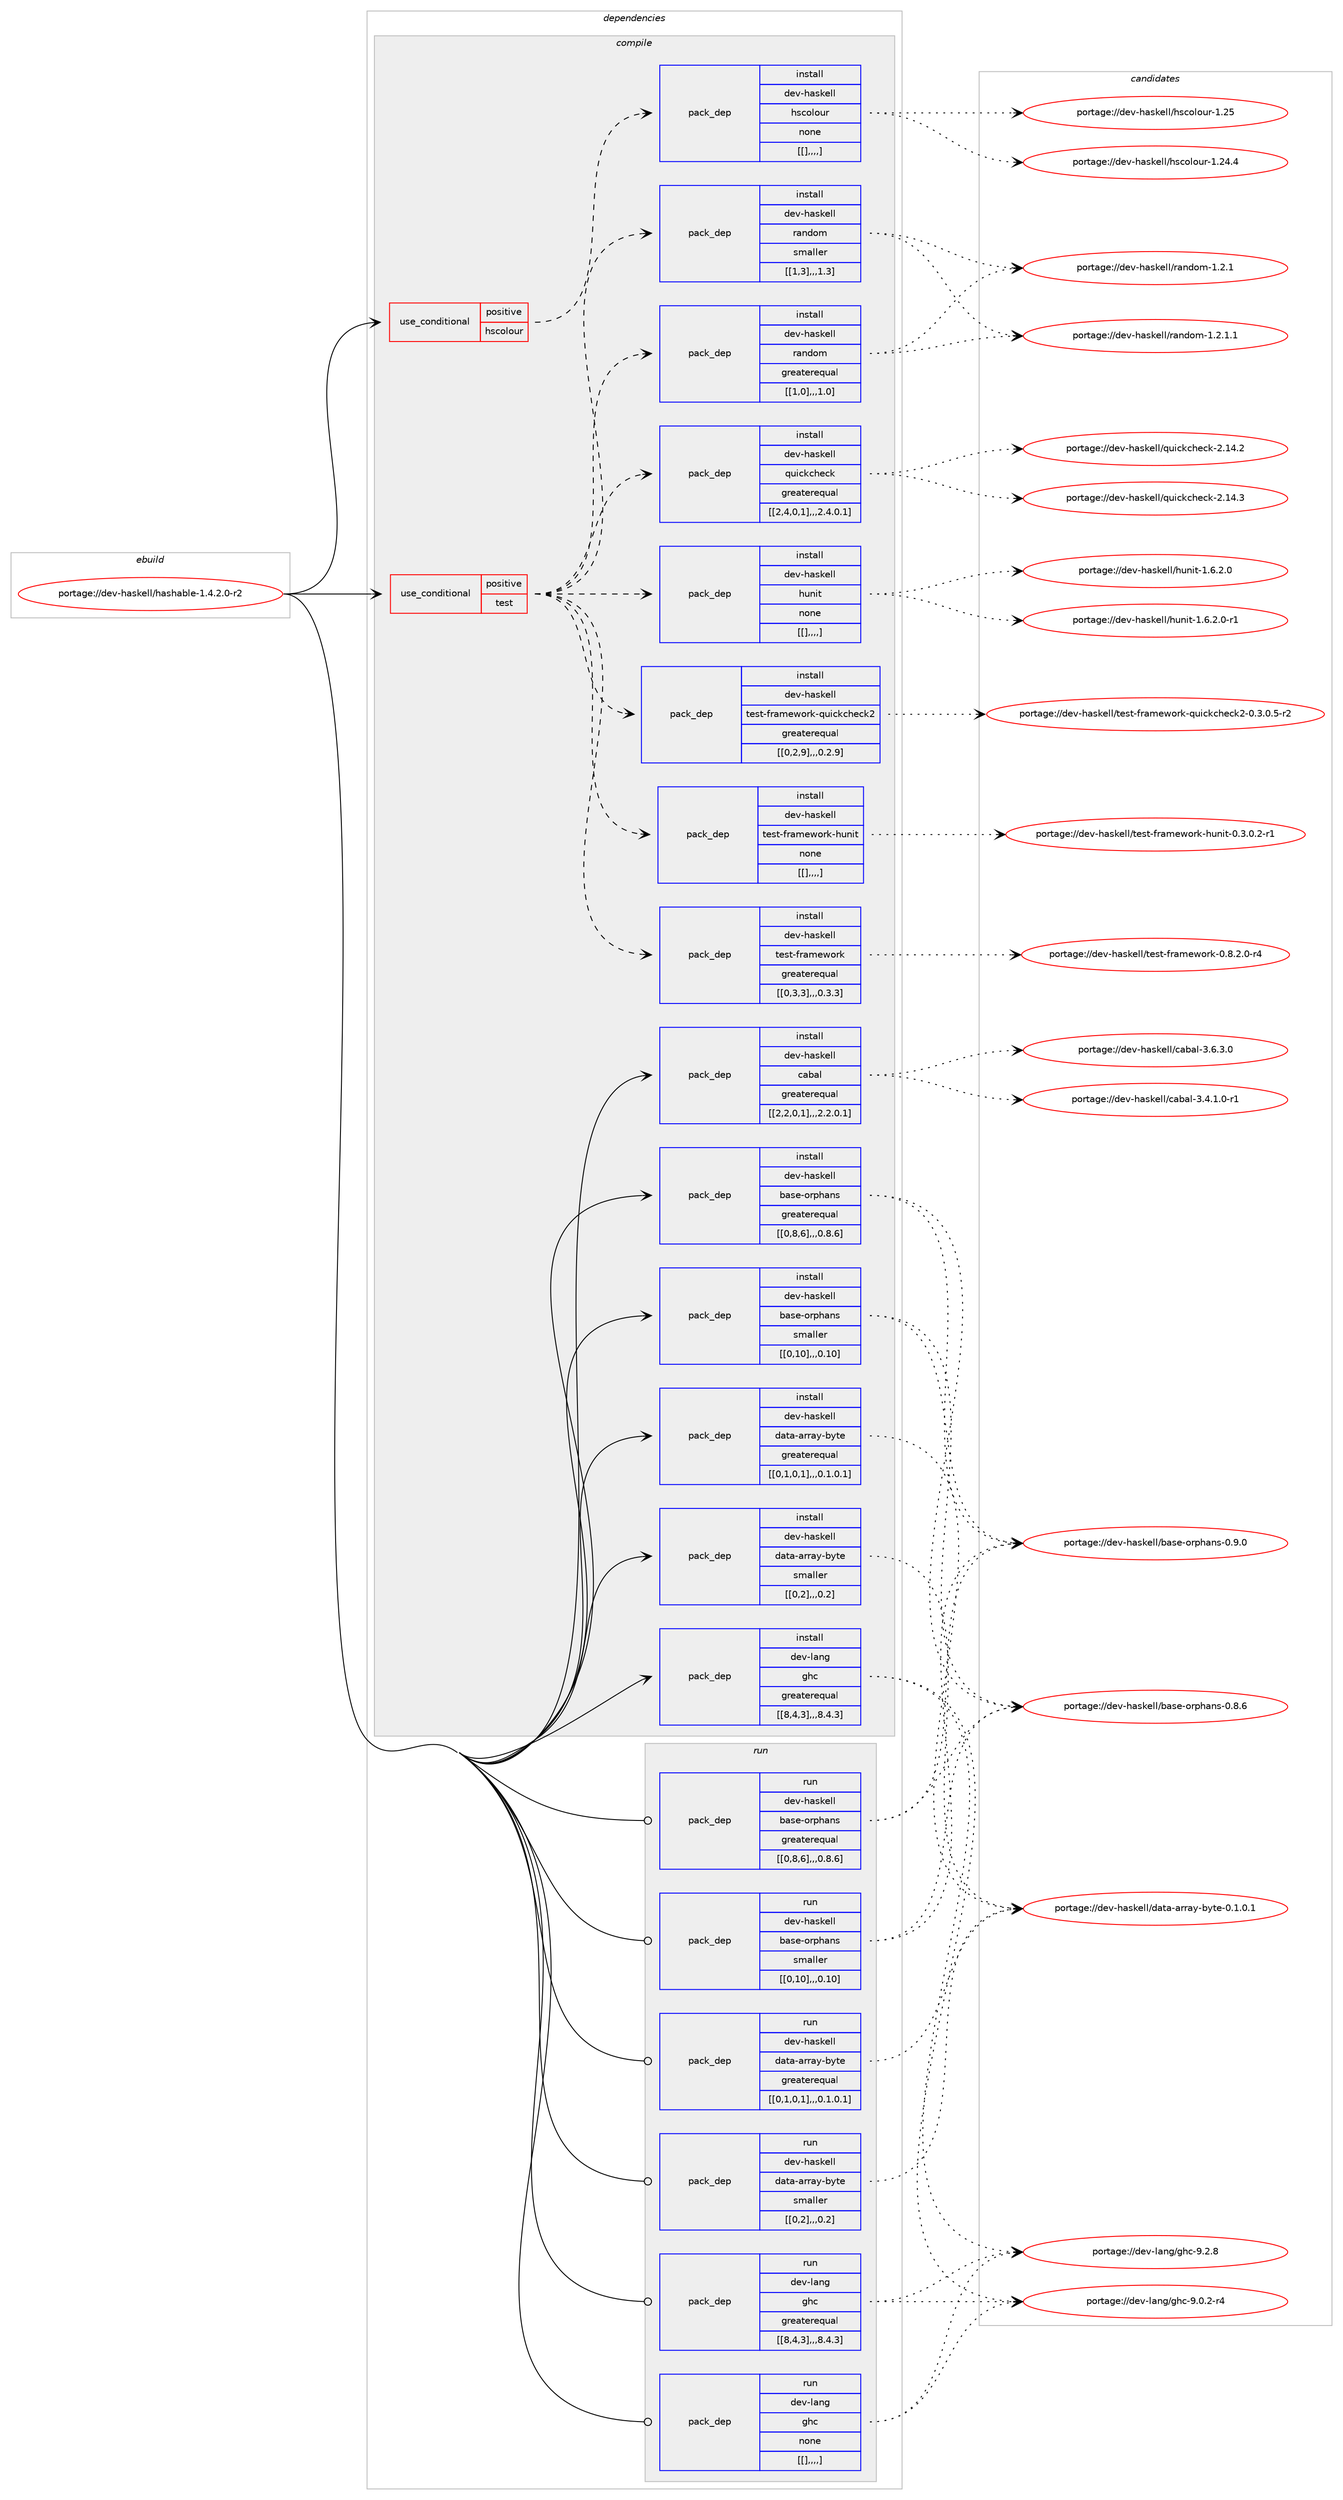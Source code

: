 digraph prolog {

# *************
# Graph options
# *************

newrank=true;
concentrate=true;
compound=true;
graph [rankdir=LR,fontname=Helvetica,fontsize=10,ranksep=1.5];#, ranksep=2.5, nodesep=0.2];
edge  [arrowhead=vee];
node  [fontname=Helvetica,fontsize=10];

# **********
# The ebuild
# **********

subgraph cluster_leftcol {
color=gray;
label=<<i>ebuild</i>>;
id [label="portage://dev-haskell/hashable-1.4.2.0-r2", color=red, width=4, href="../dev-haskell/hashable-1.4.2.0-r2.svg"];
}

# ****************
# The dependencies
# ****************

subgraph cluster_midcol {
color=gray;
label=<<i>dependencies</i>>;
subgraph cluster_compile {
fillcolor="#eeeeee";
style=filled;
label=<<i>compile</i>>;
subgraph cond20893 {
dependency81492 [label=<<TABLE BORDER="0" CELLBORDER="1" CELLSPACING="0" CELLPADDING="4"><TR><TD ROWSPAN="3" CELLPADDING="10">use_conditional</TD></TR><TR><TD>positive</TD></TR><TR><TD>hscolour</TD></TR></TABLE>>, shape=none, color=red];
subgraph pack59609 {
dependency81493 [label=<<TABLE BORDER="0" CELLBORDER="1" CELLSPACING="0" CELLPADDING="4" WIDTH="220"><TR><TD ROWSPAN="6" CELLPADDING="30">pack_dep</TD></TR><TR><TD WIDTH="110">install</TD></TR><TR><TD>dev-haskell</TD></TR><TR><TD>hscolour</TD></TR><TR><TD>none</TD></TR><TR><TD>[[],,,,]</TD></TR></TABLE>>, shape=none, color=blue];
}
dependency81492:e -> dependency81493:w [weight=20,style="dashed",arrowhead="vee"];
}
id:e -> dependency81492:w [weight=20,style="solid",arrowhead="vee"];
subgraph cond20894 {
dependency81494 [label=<<TABLE BORDER="0" CELLBORDER="1" CELLSPACING="0" CELLPADDING="4"><TR><TD ROWSPAN="3" CELLPADDING="10">use_conditional</TD></TR><TR><TD>positive</TD></TR><TR><TD>test</TD></TR></TABLE>>, shape=none, color=red];
subgraph pack59610 {
dependency81495 [label=<<TABLE BORDER="0" CELLBORDER="1" CELLSPACING="0" CELLPADDING="4" WIDTH="220"><TR><TD ROWSPAN="6" CELLPADDING="30">pack_dep</TD></TR><TR><TD WIDTH="110">install</TD></TR><TR><TD>dev-haskell</TD></TR><TR><TD>hunit</TD></TR><TR><TD>none</TD></TR><TR><TD>[[],,,,]</TD></TR></TABLE>>, shape=none, color=blue];
}
dependency81494:e -> dependency81495:w [weight=20,style="dashed",arrowhead="vee"];
subgraph pack59611 {
dependency81496 [label=<<TABLE BORDER="0" CELLBORDER="1" CELLSPACING="0" CELLPADDING="4" WIDTH="220"><TR><TD ROWSPAN="6" CELLPADDING="30">pack_dep</TD></TR><TR><TD WIDTH="110">install</TD></TR><TR><TD>dev-haskell</TD></TR><TR><TD>quickcheck</TD></TR><TR><TD>greaterequal</TD></TR><TR><TD>[[2,4,0,1],,,2.4.0.1]</TD></TR></TABLE>>, shape=none, color=blue];
}
dependency81494:e -> dependency81496:w [weight=20,style="dashed",arrowhead="vee"];
subgraph pack59612 {
dependency81497 [label=<<TABLE BORDER="0" CELLBORDER="1" CELLSPACING="0" CELLPADDING="4" WIDTH="220"><TR><TD ROWSPAN="6" CELLPADDING="30">pack_dep</TD></TR><TR><TD WIDTH="110">install</TD></TR><TR><TD>dev-haskell</TD></TR><TR><TD>random</TD></TR><TR><TD>greaterequal</TD></TR><TR><TD>[[1,0],,,1.0]</TD></TR></TABLE>>, shape=none, color=blue];
}
dependency81494:e -> dependency81497:w [weight=20,style="dashed",arrowhead="vee"];
subgraph pack59613 {
dependency81498 [label=<<TABLE BORDER="0" CELLBORDER="1" CELLSPACING="0" CELLPADDING="4" WIDTH="220"><TR><TD ROWSPAN="6" CELLPADDING="30">pack_dep</TD></TR><TR><TD WIDTH="110">install</TD></TR><TR><TD>dev-haskell</TD></TR><TR><TD>random</TD></TR><TR><TD>smaller</TD></TR><TR><TD>[[1,3],,,1.3]</TD></TR></TABLE>>, shape=none, color=blue];
}
dependency81494:e -> dependency81498:w [weight=20,style="dashed",arrowhead="vee"];
subgraph pack59614 {
dependency81499 [label=<<TABLE BORDER="0" CELLBORDER="1" CELLSPACING="0" CELLPADDING="4" WIDTH="220"><TR><TD ROWSPAN="6" CELLPADDING="30">pack_dep</TD></TR><TR><TD WIDTH="110">install</TD></TR><TR><TD>dev-haskell</TD></TR><TR><TD>test-framework</TD></TR><TR><TD>greaterequal</TD></TR><TR><TD>[[0,3,3],,,0.3.3]</TD></TR></TABLE>>, shape=none, color=blue];
}
dependency81494:e -> dependency81499:w [weight=20,style="dashed",arrowhead="vee"];
subgraph pack59615 {
dependency81500 [label=<<TABLE BORDER="0" CELLBORDER="1" CELLSPACING="0" CELLPADDING="4" WIDTH="220"><TR><TD ROWSPAN="6" CELLPADDING="30">pack_dep</TD></TR><TR><TD WIDTH="110">install</TD></TR><TR><TD>dev-haskell</TD></TR><TR><TD>test-framework-hunit</TD></TR><TR><TD>none</TD></TR><TR><TD>[[],,,,]</TD></TR></TABLE>>, shape=none, color=blue];
}
dependency81494:e -> dependency81500:w [weight=20,style="dashed",arrowhead="vee"];
subgraph pack59616 {
dependency81501 [label=<<TABLE BORDER="0" CELLBORDER="1" CELLSPACING="0" CELLPADDING="4" WIDTH="220"><TR><TD ROWSPAN="6" CELLPADDING="30">pack_dep</TD></TR><TR><TD WIDTH="110">install</TD></TR><TR><TD>dev-haskell</TD></TR><TR><TD>test-framework-quickcheck2</TD></TR><TR><TD>greaterequal</TD></TR><TR><TD>[[0,2,9],,,0.2.9]</TD></TR></TABLE>>, shape=none, color=blue];
}
dependency81494:e -> dependency81501:w [weight=20,style="dashed",arrowhead="vee"];
}
id:e -> dependency81494:w [weight=20,style="solid",arrowhead="vee"];
subgraph pack59617 {
dependency81502 [label=<<TABLE BORDER="0" CELLBORDER="1" CELLSPACING="0" CELLPADDING="4" WIDTH="220"><TR><TD ROWSPAN="6" CELLPADDING="30">pack_dep</TD></TR><TR><TD WIDTH="110">install</TD></TR><TR><TD>dev-haskell</TD></TR><TR><TD>base-orphans</TD></TR><TR><TD>greaterequal</TD></TR><TR><TD>[[0,8,6],,,0.8.6]</TD></TR></TABLE>>, shape=none, color=blue];
}
id:e -> dependency81502:w [weight=20,style="solid",arrowhead="vee"];
subgraph pack59618 {
dependency81503 [label=<<TABLE BORDER="0" CELLBORDER="1" CELLSPACING="0" CELLPADDING="4" WIDTH="220"><TR><TD ROWSPAN="6" CELLPADDING="30">pack_dep</TD></TR><TR><TD WIDTH="110">install</TD></TR><TR><TD>dev-haskell</TD></TR><TR><TD>base-orphans</TD></TR><TR><TD>smaller</TD></TR><TR><TD>[[0,10],,,0.10]</TD></TR></TABLE>>, shape=none, color=blue];
}
id:e -> dependency81503:w [weight=20,style="solid",arrowhead="vee"];
subgraph pack59619 {
dependency81504 [label=<<TABLE BORDER="0" CELLBORDER="1" CELLSPACING="0" CELLPADDING="4" WIDTH="220"><TR><TD ROWSPAN="6" CELLPADDING="30">pack_dep</TD></TR><TR><TD WIDTH="110">install</TD></TR><TR><TD>dev-haskell</TD></TR><TR><TD>cabal</TD></TR><TR><TD>greaterequal</TD></TR><TR><TD>[[2,2,0,1],,,2.2.0.1]</TD></TR></TABLE>>, shape=none, color=blue];
}
id:e -> dependency81504:w [weight=20,style="solid",arrowhead="vee"];
subgraph pack59620 {
dependency81505 [label=<<TABLE BORDER="0" CELLBORDER="1" CELLSPACING="0" CELLPADDING="4" WIDTH="220"><TR><TD ROWSPAN="6" CELLPADDING="30">pack_dep</TD></TR><TR><TD WIDTH="110">install</TD></TR><TR><TD>dev-haskell</TD></TR><TR><TD>data-array-byte</TD></TR><TR><TD>greaterequal</TD></TR><TR><TD>[[0,1,0,1],,,0.1.0.1]</TD></TR></TABLE>>, shape=none, color=blue];
}
id:e -> dependency81505:w [weight=20,style="solid",arrowhead="vee"];
subgraph pack59621 {
dependency81506 [label=<<TABLE BORDER="0" CELLBORDER="1" CELLSPACING="0" CELLPADDING="4" WIDTH="220"><TR><TD ROWSPAN="6" CELLPADDING="30">pack_dep</TD></TR><TR><TD WIDTH="110">install</TD></TR><TR><TD>dev-haskell</TD></TR><TR><TD>data-array-byte</TD></TR><TR><TD>smaller</TD></TR><TR><TD>[[0,2],,,0.2]</TD></TR></TABLE>>, shape=none, color=blue];
}
id:e -> dependency81506:w [weight=20,style="solid",arrowhead="vee"];
subgraph pack59622 {
dependency81507 [label=<<TABLE BORDER="0" CELLBORDER="1" CELLSPACING="0" CELLPADDING="4" WIDTH="220"><TR><TD ROWSPAN="6" CELLPADDING="30">pack_dep</TD></TR><TR><TD WIDTH="110">install</TD></TR><TR><TD>dev-lang</TD></TR><TR><TD>ghc</TD></TR><TR><TD>greaterequal</TD></TR><TR><TD>[[8,4,3],,,8.4.3]</TD></TR></TABLE>>, shape=none, color=blue];
}
id:e -> dependency81507:w [weight=20,style="solid",arrowhead="vee"];
}
subgraph cluster_compileandrun {
fillcolor="#eeeeee";
style=filled;
label=<<i>compile and run</i>>;
}
subgraph cluster_run {
fillcolor="#eeeeee";
style=filled;
label=<<i>run</i>>;
subgraph pack59623 {
dependency81508 [label=<<TABLE BORDER="0" CELLBORDER="1" CELLSPACING="0" CELLPADDING="4" WIDTH="220"><TR><TD ROWSPAN="6" CELLPADDING="30">pack_dep</TD></TR><TR><TD WIDTH="110">run</TD></TR><TR><TD>dev-haskell</TD></TR><TR><TD>base-orphans</TD></TR><TR><TD>greaterequal</TD></TR><TR><TD>[[0,8,6],,,0.8.6]</TD></TR></TABLE>>, shape=none, color=blue];
}
id:e -> dependency81508:w [weight=20,style="solid",arrowhead="odot"];
subgraph pack59624 {
dependency81509 [label=<<TABLE BORDER="0" CELLBORDER="1" CELLSPACING="0" CELLPADDING="4" WIDTH="220"><TR><TD ROWSPAN="6" CELLPADDING="30">pack_dep</TD></TR><TR><TD WIDTH="110">run</TD></TR><TR><TD>dev-haskell</TD></TR><TR><TD>base-orphans</TD></TR><TR><TD>smaller</TD></TR><TR><TD>[[0,10],,,0.10]</TD></TR></TABLE>>, shape=none, color=blue];
}
id:e -> dependency81509:w [weight=20,style="solid",arrowhead="odot"];
subgraph pack59625 {
dependency81510 [label=<<TABLE BORDER="0" CELLBORDER="1" CELLSPACING="0" CELLPADDING="4" WIDTH="220"><TR><TD ROWSPAN="6" CELLPADDING="30">pack_dep</TD></TR><TR><TD WIDTH="110">run</TD></TR><TR><TD>dev-haskell</TD></TR><TR><TD>data-array-byte</TD></TR><TR><TD>greaterequal</TD></TR><TR><TD>[[0,1,0,1],,,0.1.0.1]</TD></TR></TABLE>>, shape=none, color=blue];
}
id:e -> dependency81510:w [weight=20,style="solid",arrowhead="odot"];
subgraph pack59626 {
dependency81511 [label=<<TABLE BORDER="0" CELLBORDER="1" CELLSPACING="0" CELLPADDING="4" WIDTH="220"><TR><TD ROWSPAN="6" CELLPADDING="30">pack_dep</TD></TR><TR><TD WIDTH="110">run</TD></TR><TR><TD>dev-haskell</TD></TR><TR><TD>data-array-byte</TD></TR><TR><TD>smaller</TD></TR><TR><TD>[[0,2],,,0.2]</TD></TR></TABLE>>, shape=none, color=blue];
}
id:e -> dependency81511:w [weight=20,style="solid",arrowhead="odot"];
subgraph pack59627 {
dependency81512 [label=<<TABLE BORDER="0" CELLBORDER="1" CELLSPACING="0" CELLPADDING="4" WIDTH="220"><TR><TD ROWSPAN="6" CELLPADDING="30">pack_dep</TD></TR><TR><TD WIDTH="110">run</TD></TR><TR><TD>dev-lang</TD></TR><TR><TD>ghc</TD></TR><TR><TD>greaterequal</TD></TR><TR><TD>[[8,4,3],,,8.4.3]</TD></TR></TABLE>>, shape=none, color=blue];
}
id:e -> dependency81512:w [weight=20,style="solid",arrowhead="odot"];
subgraph pack59628 {
dependency81513 [label=<<TABLE BORDER="0" CELLBORDER="1" CELLSPACING="0" CELLPADDING="4" WIDTH="220"><TR><TD ROWSPAN="6" CELLPADDING="30">pack_dep</TD></TR><TR><TD WIDTH="110">run</TD></TR><TR><TD>dev-lang</TD></TR><TR><TD>ghc</TD></TR><TR><TD>none</TD></TR><TR><TD>[[],,,,]</TD></TR></TABLE>>, shape=none, color=blue];
}
id:e -> dependency81513:w [weight=20,style="solid",arrowhead="odot"];
}
}

# **************
# The candidates
# **************

subgraph cluster_choices {
rank=same;
color=gray;
label=<<i>candidates</i>>;

subgraph choice59609 {
color=black;
nodesep=1;
choice100101118451049711510710110810847104115991111081111171144549465053 [label="portage://dev-haskell/hscolour-1.25", color=red, width=4,href="../dev-haskell/hscolour-1.25.svg"];
choice1001011184510497115107101108108471041159911110811111711445494650524652 [label="portage://dev-haskell/hscolour-1.24.4", color=red, width=4,href="../dev-haskell/hscolour-1.24.4.svg"];
dependency81493:e -> choice100101118451049711510710110810847104115991111081111171144549465053:w [style=dotted,weight="100"];
dependency81493:e -> choice1001011184510497115107101108108471041159911110811111711445494650524652:w [style=dotted,weight="100"];
}
subgraph choice59610 {
color=black;
nodesep=1;
choice10010111845104971151071011081084710411711010511645494654465046484511449 [label="portage://dev-haskell/hunit-1.6.2.0-r1", color=red, width=4,href="../dev-haskell/hunit-1.6.2.0-r1.svg"];
choice1001011184510497115107101108108471041171101051164549465446504648 [label="portage://dev-haskell/hunit-1.6.2.0", color=red, width=4,href="../dev-haskell/hunit-1.6.2.0.svg"];
dependency81495:e -> choice10010111845104971151071011081084710411711010511645494654465046484511449:w [style=dotted,weight="100"];
dependency81495:e -> choice1001011184510497115107101108108471041171101051164549465446504648:w [style=dotted,weight="100"];
}
subgraph choice59611 {
color=black;
nodesep=1;
choice10010111845104971151071011081084711311710599107991041019910745504649524651 [label="portage://dev-haskell/quickcheck-2.14.3", color=red, width=4,href="../dev-haskell/quickcheck-2.14.3.svg"];
choice10010111845104971151071011081084711311710599107991041019910745504649524650 [label="portage://dev-haskell/quickcheck-2.14.2", color=red, width=4,href="../dev-haskell/quickcheck-2.14.2.svg"];
dependency81496:e -> choice10010111845104971151071011081084711311710599107991041019910745504649524651:w [style=dotted,weight="100"];
dependency81496:e -> choice10010111845104971151071011081084711311710599107991041019910745504649524650:w [style=dotted,weight="100"];
}
subgraph choice59612 {
color=black;
nodesep=1;
choice100101118451049711510710110810847114971101001111094549465046494649 [label="portage://dev-haskell/random-1.2.1.1", color=red, width=4,href="../dev-haskell/random-1.2.1.1.svg"];
choice10010111845104971151071011081084711497110100111109454946504649 [label="portage://dev-haskell/random-1.2.1", color=red, width=4,href="../dev-haskell/random-1.2.1.svg"];
dependency81497:e -> choice100101118451049711510710110810847114971101001111094549465046494649:w [style=dotted,weight="100"];
dependency81497:e -> choice10010111845104971151071011081084711497110100111109454946504649:w [style=dotted,weight="100"];
}
subgraph choice59613 {
color=black;
nodesep=1;
choice100101118451049711510710110810847114971101001111094549465046494649 [label="portage://dev-haskell/random-1.2.1.1", color=red, width=4,href="../dev-haskell/random-1.2.1.1.svg"];
choice10010111845104971151071011081084711497110100111109454946504649 [label="portage://dev-haskell/random-1.2.1", color=red, width=4,href="../dev-haskell/random-1.2.1.svg"];
dependency81498:e -> choice100101118451049711510710110810847114971101001111094549465046494649:w [style=dotted,weight="100"];
dependency81498:e -> choice10010111845104971151071011081084711497110100111109454946504649:w [style=dotted,weight="100"];
}
subgraph choice59614 {
color=black;
nodesep=1;
choice100101118451049711510710110810847116101115116451021149710910111911111410745484656465046484511452 [label="portage://dev-haskell/test-framework-0.8.2.0-r4", color=red, width=4,href="../dev-haskell/test-framework-0.8.2.0-r4.svg"];
dependency81499:e -> choice100101118451049711510710110810847116101115116451021149710910111911111410745484656465046484511452:w [style=dotted,weight="100"];
}
subgraph choice59615 {
color=black;
nodesep=1;
choice10010111845104971151071011081084711610111511645102114971091011191111141074510411711010511645484651464846504511449 [label="portage://dev-haskell/test-framework-hunit-0.3.0.2-r1", color=red, width=4,href="../dev-haskell/test-framework-hunit-0.3.0.2-r1.svg"];
dependency81500:e -> choice10010111845104971151071011081084711610111511645102114971091011191111141074510411711010511645484651464846504511449:w [style=dotted,weight="100"];
}
subgraph choice59616 {
color=black;
nodesep=1;
choice1001011184510497115107101108108471161011151164510211497109101119111114107451131171059910799104101991075045484651464846534511450 [label="portage://dev-haskell/test-framework-quickcheck2-0.3.0.5-r2", color=red, width=4,href="../dev-haskell/test-framework-quickcheck2-0.3.0.5-r2.svg"];
dependency81501:e -> choice1001011184510497115107101108108471161011151164510211497109101119111114107451131171059910799104101991075045484651464846534511450:w [style=dotted,weight="100"];
}
subgraph choice59617 {
color=black;
nodesep=1;
choice10010111845104971151071011081084798971151014511111411210497110115454846574648 [label="portage://dev-haskell/base-orphans-0.9.0", color=red, width=4,href="../dev-haskell/base-orphans-0.9.0.svg"];
choice10010111845104971151071011081084798971151014511111411210497110115454846564654 [label="portage://dev-haskell/base-orphans-0.8.6", color=red, width=4,href="../dev-haskell/base-orphans-0.8.6.svg"];
dependency81502:e -> choice10010111845104971151071011081084798971151014511111411210497110115454846574648:w [style=dotted,weight="100"];
dependency81502:e -> choice10010111845104971151071011081084798971151014511111411210497110115454846564654:w [style=dotted,weight="100"];
}
subgraph choice59618 {
color=black;
nodesep=1;
choice10010111845104971151071011081084798971151014511111411210497110115454846574648 [label="portage://dev-haskell/base-orphans-0.9.0", color=red, width=4,href="../dev-haskell/base-orphans-0.9.0.svg"];
choice10010111845104971151071011081084798971151014511111411210497110115454846564654 [label="portage://dev-haskell/base-orphans-0.8.6", color=red, width=4,href="../dev-haskell/base-orphans-0.8.6.svg"];
dependency81503:e -> choice10010111845104971151071011081084798971151014511111411210497110115454846574648:w [style=dotted,weight="100"];
dependency81503:e -> choice10010111845104971151071011081084798971151014511111411210497110115454846564654:w [style=dotted,weight="100"];
}
subgraph choice59619 {
color=black;
nodesep=1;
choice100101118451049711510710110810847999798971084551465446514648 [label="portage://dev-haskell/cabal-3.6.3.0", color=red, width=4,href="../dev-haskell/cabal-3.6.3.0.svg"];
choice1001011184510497115107101108108479997989710845514652464946484511449 [label="portage://dev-haskell/cabal-3.4.1.0-r1", color=red, width=4,href="../dev-haskell/cabal-3.4.1.0-r1.svg"];
dependency81504:e -> choice100101118451049711510710110810847999798971084551465446514648:w [style=dotted,weight="100"];
dependency81504:e -> choice1001011184510497115107101108108479997989710845514652464946484511449:w [style=dotted,weight="100"];
}
subgraph choice59620 {
color=black;
nodesep=1;
choice100101118451049711510710110810847100971169745971141149712145981211161014548464946484649 [label="portage://dev-haskell/data-array-byte-0.1.0.1", color=red, width=4,href="../dev-haskell/data-array-byte-0.1.0.1.svg"];
dependency81505:e -> choice100101118451049711510710110810847100971169745971141149712145981211161014548464946484649:w [style=dotted,weight="100"];
}
subgraph choice59621 {
color=black;
nodesep=1;
choice100101118451049711510710110810847100971169745971141149712145981211161014548464946484649 [label="portage://dev-haskell/data-array-byte-0.1.0.1", color=red, width=4,href="../dev-haskell/data-array-byte-0.1.0.1.svg"];
dependency81506:e -> choice100101118451049711510710110810847100971169745971141149712145981211161014548464946484649:w [style=dotted,weight="100"];
}
subgraph choice59622 {
color=black;
nodesep=1;
choice10010111845108971101034710310499455746504656 [label="portage://dev-lang/ghc-9.2.8", color=red, width=4,href="../dev-lang/ghc-9.2.8.svg"];
choice100101118451089711010347103104994557464846504511452 [label="portage://dev-lang/ghc-9.0.2-r4", color=red, width=4,href="../dev-lang/ghc-9.0.2-r4.svg"];
dependency81507:e -> choice10010111845108971101034710310499455746504656:w [style=dotted,weight="100"];
dependency81507:e -> choice100101118451089711010347103104994557464846504511452:w [style=dotted,weight="100"];
}
subgraph choice59623 {
color=black;
nodesep=1;
choice10010111845104971151071011081084798971151014511111411210497110115454846574648 [label="portage://dev-haskell/base-orphans-0.9.0", color=red, width=4,href="../dev-haskell/base-orphans-0.9.0.svg"];
choice10010111845104971151071011081084798971151014511111411210497110115454846564654 [label="portage://dev-haskell/base-orphans-0.8.6", color=red, width=4,href="../dev-haskell/base-orphans-0.8.6.svg"];
dependency81508:e -> choice10010111845104971151071011081084798971151014511111411210497110115454846574648:w [style=dotted,weight="100"];
dependency81508:e -> choice10010111845104971151071011081084798971151014511111411210497110115454846564654:w [style=dotted,weight="100"];
}
subgraph choice59624 {
color=black;
nodesep=1;
choice10010111845104971151071011081084798971151014511111411210497110115454846574648 [label="portage://dev-haskell/base-orphans-0.9.0", color=red, width=4,href="../dev-haskell/base-orphans-0.9.0.svg"];
choice10010111845104971151071011081084798971151014511111411210497110115454846564654 [label="portage://dev-haskell/base-orphans-0.8.6", color=red, width=4,href="../dev-haskell/base-orphans-0.8.6.svg"];
dependency81509:e -> choice10010111845104971151071011081084798971151014511111411210497110115454846574648:w [style=dotted,weight="100"];
dependency81509:e -> choice10010111845104971151071011081084798971151014511111411210497110115454846564654:w [style=dotted,weight="100"];
}
subgraph choice59625 {
color=black;
nodesep=1;
choice100101118451049711510710110810847100971169745971141149712145981211161014548464946484649 [label="portage://dev-haskell/data-array-byte-0.1.0.1", color=red, width=4,href="../dev-haskell/data-array-byte-0.1.0.1.svg"];
dependency81510:e -> choice100101118451049711510710110810847100971169745971141149712145981211161014548464946484649:w [style=dotted,weight="100"];
}
subgraph choice59626 {
color=black;
nodesep=1;
choice100101118451049711510710110810847100971169745971141149712145981211161014548464946484649 [label="portage://dev-haskell/data-array-byte-0.1.0.1", color=red, width=4,href="../dev-haskell/data-array-byte-0.1.0.1.svg"];
dependency81511:e -> choice100101118451049711510710110810847100971169745971141149712145981211161014548464946484649:w [style=dotted,weight="100"];
}
subgraph choice59627 {
color=black;
nodesep=1;
choice10010111845108971101034710310499455746504656 [label="portage://dev-lang/ghc-9.2.8", color=red, width=4,href="../dev-lang/ghc-9.2.8.svg"];
choice100101118451089711010347103104994557464846504511452 [label="portage://dev-lang/ghc-9.0.2-r4", color=red, width=4,href="../dev-lang/ghc-9.0.2-r4.svg"];
dependency81512:e -> choice10010111845108971101034710310499455746504656:w [style=dotted,weight="100"];
dependency81512:e -> choice100101118451089711010347103104994557464846504511452:w [style=dotted,weight="100"];
}
subgraph choice59628 {
color=black;
nodesep=1;
choice10010111845108971101034710310499455746504656 [label="portage://dev-lang/ghc-9.2.8", color=red, width=4,href="../dev-lang/ghc-9.2.8.svg"];
choice100101118451089711010347103104994557464846504511452 [label="portage://dev-lang/ghc-9.0.2-r4", color=red, width=4,href="../dev-lang/ghc-9.0.2-r4.svg"];
dependency81513:e -> choice10010111845108971101034710310499455746504656:w [style=dotted,weight="100"];
dependency81513:e -> choice100101118451089711010347103104994557464846504511452:w [style=dotted,weight="100"];
}
}

}
